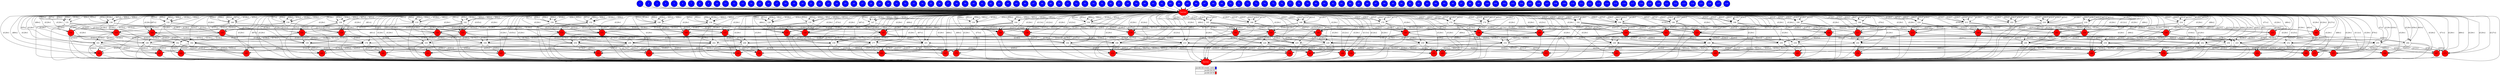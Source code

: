 digraph {
  rankdir=TB;
  labeljust="l";
  subgraph dependence_graph {
    ranksep=0.20;
    node[height=0.75];

1[shape=circle, style=filled fillcolor="#0000ff" fontcolor="#ffffff"];
2[shape=circle, style=filled fillcolor="#0000ff" fontcolor="#ffffff"];
3[shape=circle, style=filled fillcolor="#0000ff" fontcolor="#ffffff"];
4[shape=circle, style=filled fillcolor="#0000ff" fontcolor="#ffffff"];
5[shape=circle, style=filled fillcolor="#0000ff" fontcolor="#ffffff"];
6[shape=circle, style=filled fillcolor="#0000ff" fontcolor="#ffffff"];
7[shape=circle, style=filled fillcolor="#0000ff" fontcolor="#ffffff"];
8[shape=circle, style=filled fillcolor="#0000ff" fontcolor="#ffffff"];
9[shape=circle, style=filled fillcolor="#0000ff" fontcolor="#ffffff"];
10[shape=circle, style=filled fillcolor="#0000ff" fontcolor="#ffffff"];
11[shape=circle, style=filled fillcolor="#0000ff" fontcolor="#ffffff"];
12[shape=circle, style=filled fillcolor="#0000ff" fontcolor="#ffffff"];
13[shape=circle, style=filled fillcolor="#0000ff" fontcolor="#ffffff"];
14[shape=circle, style=filled fillcolor="#0000ff" fontcolor="#ffffff"];
15[shape=circle, style=filled fillcolor="#0000ff" fontcolor="#ffffff"];
16[shape=circle, style=filled fillcolor="#0000ff" fontcolor="#ffffff"];
17[shape=circle, style=filled fillcolor="#0000ff" fontcolor="#ffffff"];
18[shape=circle, style=filled fillcolor="#0000ff" fontcolor="#ffffff"];
19[shape=circle, style=filled fillcolor="#0000ff" fontcolor="#ffffff"];
20[shape=circle, style=filled fillcolor="#0000ff" fontcolor="#ffffff"];
21[shape=circle, style=filled fillcolor="#0000ff" fontcolor="#ffffff"];
22[shape=circle, style=filled fillcolor="#0000ff" fontcolor="#ffffff"];
23[shape=circle, style=filled fillcolor="#0000ff" fontcolor="#ffffff"];
24[shape=circle, style=filled fillcolor="#0000ff" fontcolor="#ffffff"];
25[shape=circle, style=filled fillcolor="#0000ff" fontcolor="#ffffff"];
26[shape=circle, style=filled fillcolor="#0000ff" fontcolor="#ffffff"];
27[shape=circle, style=filled fillcolor="#0000ff" fontcolor="#ffffff"];
28[shape=circle, style=filled fillcolor="#0000ff" fontcolor="#ffffff"];
29[shape=circle, style=filled fillcolor="#0000ff" fontcolor="#ffffff"];
30[shape=circle, style=filled fillcolor="#0000ff" fontcolor="#ffffff"];
31[shape=circle, style=filled fillcolor="#0000ff" fontcolor="#ffffff"];
32[shape=circle, style=filled fillcolor="#0000ff" fontcolor="#ffffff"];
33[shape=circle, style=filled fillcolor="#0000ff" fontcolor="#ffffff"];
34[shape=circle, style=filled fillcolor="#0000ff" fontcolor="#ffffff"];
35[shape=circle, style=filled fillcolor="#0000ff" fontcolor="#ffffff"];
36[shape=circle, style=filled fillcolor="#0000ff" fontcolor="#ffffff"];
37[shape=circle, style=filled fillcolor="#0000ff" fontcolor="#ffffff"];
38[shape=circle, style=filled fillcolor="#0000ff" fontcolor="#ffffff"];
39[shape=circle, style=filled fillcolor="#0000ff" fontcolor="#ffffff"];
40[shape=circle, style=filled fillcolor="#0000ff" fontcolor="#ffffff"];
41[shape=circle, style=filled fillcolor="#0000ff" fontcolor="#ffffff"];
42[shape=circle, style=filled fillcolor="#0000ff" fontcolor="#ffffff"];
43[shape=circle, style=filled fillcolor="#0000ff" fontcolor="#ffffff"];
44[shape=circle, style=filled fillcolor="#0000ff" fontcolor="#ffffff"];
45[shape=circle, style=filled fillcolor="#0000ff" fontcolor="#ffffff"];
46[shape=circle, style=filled fillcolor="#0000ff" fontcolor="#ffffff"];
47[shape=circle, style=filled fillcolor="#0000ff" fontcolor="#ffffff"];
48[shape=circle, style=filled fillcolor="#0000ff" fontcolor="#ffffff"];
49[shape=circle, style=filled fillcolor="#0000ff" fontcolor="#ffffff"];
50[shape=circle, style=filled fillcolor="#0000ff" fontcolor="#ffffff"];
51[shape=circle, style=filled fillcolor="#0000ff" fontcolor="#ffffff"];
52[shape=circle, style=filled fillcolor="#0000ff" fontcolor="#ffffff"];
53[shape=circle, style=filled fillcolor="#0000ff" fontcolor="#ffffff"];
54[shape=circle, style=filled fillcolor="#0000ff" fontcolor="#ffffff"];
55[shape=circle, style=filled fillcolor="#0000ff" fontcolor="#ffffff"];
56[shape=circle, style=filled fillcolor="#0000ff" fontcolor="#ffffff"];
57[shape=circle, style=filled fillcolor="#0000ff" fontcolor="#ffffff"];
58[shape=circle, style=filled fillcolor="#0000ff" fontcolor="#ffffff"];
59[shape=circle, style=filled fillcolor="#0000ff" fontcolor="#ffffff"];
60[shape=circle, style=filled fillcolor="#0000ff" fontcolor="#ffffff"];
61[shape=circle, style=filled fillcolor="#0000ff" fontcolor="#ffffff"];
62[shape=circle, style=filled fillcolor="#0000ff" fontcolor="#ffffff"];
63[shape=circle, style=filled fillcolor="#0000ff" fontcolor="#ffffff"];
64[shape=circle, style=filled fillcolor="#0000ff" fontcolor="#ffffff"];
65[shape=circle, style=filled fillcolor="#0000ff" fontcolor="#ffffff"];
66[shape=circle, style=filled fillcolor="#0000ff" fontcolor="#ffffff"];
67[shape=circle, style=filled fillcolor="#0000ff" fontcolor="#ffffff"];
68[shape=circle, style=filled fillcolor="#0000ff" fontcolor="#ffffff"];
69[shape=circle, style=filled fillcolor="#0000ff" fontcolor="#ffffff"];
70[shape=circle, style=filled fillcolor="#0000ff" fontcolor="#ffffff"];
71[shape=circle, style=filled fillcolor="#0000ff" fontcolor="#ffffff"];
72[shape=circle, style=filled fillcolor="#0000ff" fontcolor="#ffffff"];
73[shape=circle, style=filled fillcolor="#0000ff" fontcolor="#ffffff"];
74[shape=circle, style=filled fillcolor="#0000ff" fontcolor="#ffffff"];
75[shape=circle, style=filled fillcolor="#0000ff" fontcolor="#ffffff"];
76[shape=circle, style=filled fillcolor="#0000ff" fontcolor="#ffffff"];
77[shape=circle, style=filled fillcolor="#0000ff" fontcolor="#ffffff"];
78[shape=circle, style=filled fillcolor="#0000ff" fontcolor="#ffffff"];
79[shape=circle, style=filled fillcolor="#0000ff" fontcolor="#ffffff"];
80[shape=circle, style=filled fillcolor="#0000ff" fontcolor="#ffffff"];
81[shape=circle, style=filled fillcolor="#0000ff" fontcolor="#ffffff"];
82[shape=circle, style=filled fillcolor="#0000ff" fontcolor="#ffffff"];
83[shape=circle, style=filled fillcolor="#0000ff" fontcolor="#ffffff"];
84[shape=circle, style=filled fillcolor="#0000ff" fontcolor="#ffffff"];
85[shape=circle, style=filled fillcolor="#0000ff" fontcolor="#ffffff"];
86[shape=circle, style=filled fillcolor="#0000ff" fontcolor="#ffffff"];
87[shape=circle, style=filled fillcolor="#0000ff" fontcolor="#ffffff"];
88[shape=circle, style=filled fillcolor="#0000ff" fontcolor="#ffffff"];
89[shape=circle, style=filled fillcolor="#0000ff" fontcolor="#ffffff"];
90[shape=circle, style=filled fillcolor="#0000ff" fontcolor="#ffffff"];
91[shape=circle, style=filled fillcolor="#0000ff" fontcolor="#ffffff"];
92[shape=circle, style=filled fillcolor="#0000ff" fontcolor="#ffffff"];
93[shape=circle, style=filled fillcolor="#0000ff" fontcolor="#ffffff"];
94[shape=circle, style=filled fillcolor="#0000ff" fontcolor="#ffffff"];
95[shape=circle, style=filled fillcolor="#0000ff" fontcolor="#ffffff"];
96[shape=circle, style=filled fillcolor="#0000ff" fontcolor="#ffffff"];
97[shape=circle, style=filled fillcolor="#0000ff" fontcolor="#ffffff"];
98[shape=circle, style=filled fillcolor="#0000ff" fontcolor="#ffffff"];
99[shape=circle, style=filled fillcolor="#0000ff" fontcolor="#ffffff"];
100[shape=circle, style=filled fillcolor="#0000ff" fontcolor="#ffffff"];
101[shape=circle, style=filled fillcolor="#0000ff" fontcolor="#ffffff"];
102[shape=circle, style=filled fillcolor="#0000ff" fontcolor="#ffffff"];
103[shape=circle, style=filled fillcolor="#0000ff" fontcolor="#ffffff"];
104[shape=circle, style=filled fillcolor="#0000ff" fontcolor="#ffffff"];
105[shape=circle, style=filled fillcolor="#0000ff" fontcolor="#ffffff"];
106[shape=circle, style=filled fillcolor="#0000ff" fontcolor="#ffffff"];
107[shape=circle, style=filled fillcolor="#0000ff" fontcolor="#ffffff"];
108[shape=circle, style=filled fillcolor="#0000ff" fontcolor="#ffffff"];
109[shape=circle, style=filled fillcolor="#0000ff" fontcolor="#ffffff"];
110[shape=circle, style=filled fillcolor="#0000ff" fontcolor="#ffffff"];
111[shape=circle, style=filled fillcolor="#0000ff" fontcolor="#ffffff"];
112[shape=circle, style=filled fillcolor="#0000ff" fontcolor="#ffffff"];
113[shape=circle, style=filled fillcolor="#0000ff" fontcolor="#ffffff"];
114[shape=circle, style=filled fillcolor="#0000ff" fontcolor="#ffffff"];
115[shape=circle, style=filled fillcolor="#0000ff" fontcolor="#ffffff"];
116[shape=circle, style=filled fillcolor="#0000ff" fontcolor="#ffffff"];
117[shape=circle, style=filled fillcolor="#0000ff" fontcolor="#ffffff"];
118[shape=circle, style=filled fillcolor="#0000ff" fontcolor="#ffffff"];
119[shape=circle, style=filled fillcolor="#0000ff" fontcolor="#ffffff"];
120[shape=circle, style=filled fillcolor="#0000ff" fontcolor="#ffffff"];
121[shape=circle, style=filled fillcolor="#0000ff" fontcolor="#ffffff"];
122[shape=circle, style=filled fillcolor="#0000ff" fontcolor="#ffffff"];
123[shape=circle, style=filled fillcolor="#0000ff" fontcolor="#ffffff"];
124[shape=circle, style=filled fillcolor="#0000ff" fontcolor="#ffffff"];
125[shape=circle, style=filled fillcolor="#0000ff" fontcolor="#ffffff"];
126[shape=circle, style=filled fillcolor="#0000ff" fontcolor="#ffffff"];
127[shape=circle, style=filled fillcolor="#0000ff" fontcolor="#ffffff"];
128[shape=circle, style=filled fillcolor="#0000ff" fontcolor="#ffffff"];
Synchro1[label="barrier", shape=octagon, style=filled fillcolor="#ff0000" fontcolor="#FFFFFF"];
49 -> Synchro1;
107 -> Synchro1;
127 -> Synchro1;
103 -> Synchro1;
95 -> Synchro1;
7 -> Synchro1;
75 -> Synchro1;
15 -> Synchro1;
62 -> Synchro1;
80 -> Synchro1;
114 -> Synchro1;
69 -> Synchro1;
97 -> Synchro1;
116 -> Synchro1;
84 -> Synchro1;
126 -> Synchro1;
24 -> Synchro1;
85 -> Synchro1;
50 -> Synchro1;
3 -> Synchro1;
46 -> Synchro1;
111 -> Synchro1;
73 -> Synchro1;
36 -> Synchro1;
64 -> Synchro1;
105 -> Synchro1;
72 -> Synchro1;
18 -> Synchro1;
52 -> Synchro1;
82 -> Synchro1;
19 -> Synchro1;
33 -> Synchro1;
108 -> Synchro1;
68 -> Synchro1;
91 -> Synchro1;
60 -> Synchro1;
79 -> Synchro1;
43 -> Synchro1;
100 -> Synchro1;
16 -> Synchro1;
113 -> Synchro1;
59 -> Synchro1;
45 -> Synchro1;
56 -> Synchro1;
26 -> Synchro1;
31 -> Synchro1;
87 -> Synchro1;
88 -> Synchro1;
122 -> Synchro1;
70 -> Synchro1;
8 -> Synchro1;
4 -> Synchro1;
112 -> Synchro1;
119 -> Synchro1;
10 -> Synchro1;
93 -> Synchro1;
48 -> Synchro1;
71 -> Synchro1;
37 -> Synchro1;
30 -> Synchro1;
40 -> Synchro1;
12 -> Synchro1;
109 -> Synchro1;
115 -> Synchro1;
106 -> Synchro1;
20 -> Synchro1;
42 -> Synchro1;
63 -> Synchro1;
102 -> Synchro1;
53 -> Synchro1;
118 -> Synchro1;
38 -> Synchro1;
6 -> Synchro1;
124 -> Synchro1;
128 -> Synchro1;
101 -> Synchro1;
2 -> Synchro1;
57 -> Synchro1;
96 -> Synchro1;
11 -> Synchro1;
25 -> Synchro1;
81 -> Synchro1;
74 -> Synchro1;
78 -> Synchro1;
51 -> Synchro1;
89 -> Synchro1;
65 -> Synchro1;
32 -> Synchro1;
58 -> Synchro1;
104 -> Synchro1;
17 -> Synchro1;
123 -> Synchro1;
55 -> Synchro1;
94 -> Synchro1;
86 -> Synchro1;
77 -> Synchro1;
1 -> Synchro1;
23 -> Synchro1;
110 -> Synchro1;
21 -> Synchro1;
121 -> Synchro1;
41 -> Synchro1;
90 -> Synchro1;
83 -> Synchro1;
66 -> Synchro1;
99 -> Synchro1;
61 -> Synchro1;
34 -> Synchro1;
47 -> Synchro1;
13 -> Synchro1;
14 -> Synchro1;
92 -> Synchro1;
67 -> Synchro1;
35 -> Synchro1;
22 -> Synchro1;
28 -> Synchro1;
54 -> Synchro1;
76 -> Synchro1;
39 -> Synchro1;
27 -> Synchro1;
125 -> Synchro1;
117 -> Synchro1;
44 -> Synchro1;
29 -> Synchro1;
120 -> Synchro1;
98 -> Synchro1;
9 -> Synchro1;
5 -> Synchro1;
129[shape=circle, style=filled fillcolor="#ffffff" fontcolor="#000000"];
Synchro1 -> 129[ label="d129v1" ];
Synchro1 -> 129[ label="d10v2" ];
Synchro1 -> 129[ label="d9v2" ];
Synchro1 -> 129[ label="d11v2" ];
Synchro1 -> 129[ label="d18v2" ];
Synchro1 -> 129[ label="d2v2" ];
130[shape=circle, style=filled fillcolor="#ffffff" fontcolor="#000000"];
Synchro1 -> 130[ label="d129v1" ];
Synchro1 -> 130[ label="d18v2" ];
Synchro1 -> 130[ label="d17v2" ];
Synchro1 -> 130[ label="d19v2" ];
Synchro1 -> 130[ label="d26v2" ];
Synchro1 -> 130[ label="d10v2" ];
131[shape=circle, style=filled fillcolor="#ffffff" fontcolor="#000000"];
Synchro1 -> 131[ label="d129v1" ];
Synchro1 -> 131[ label="d26v2" ];
Synchro1 -> 131[ label="d25v2" ];
Synchro1 -> 131[ label="d27v2" ];
Synchro1 -> 131[ label="d34v2" ];
Synchro1 -> 131[ label="d18v2" ];
132[shape=circle, style=filled fillcolor="#ffffff" fontcolor="#000000"];
Synchro1 -> 132[ label="d129v1" ];
Synchro1 -> 132[ label="d34v2" ];
Synchro1 -> 132[ label="d33v2" ];
Synchro1 -> 132[ label="d35v2" ];
Synchro1 -> 132[ label="d42v2" ];
Synchro1 -> 132[ label="d26v2" ];
133[shape=circle, style=filled fillcolor="#ffffff" fontcolor="#000000"];
Synchro1 -> 133[ label="d129v1" ];
Synchro1 -> 133[ label="d42v2" ];
Synchro1 -> 133[ label="d41v2" ];
Synchro1 -> 133[ label="d43v2" ];
Synchro1 -> 133[ label="d50v2" ];
Synchro1 -> 133[ label="d34v2" ];
134[shape=circle, style=filled fillcolor="#ffffff" fontcolor="#000000"];
Synchro1 -> 134[ label="d129v1" ];
Synchro1 -> 134[ label="d50v2" ];
Synchro1 -> 134[ label="d49v2" ];
Synchro1 -> 134[ label="d51v2" ];
Synchro1 -> 134[ label="d58v2" ];
Synchro1 -> 134[ label="d42v2" ];
135[shape=circle, style=filled fillcolor="#ffffff" fontcolor="#000000"];
Synchro1 -> 135[ label="d129v1" ];
Synchro1 -> 135[ label="d11v2" ];
Synchro1 -> 135[ label="d10v2" ];
Synchro1 -> 135[ label="d12v2" ];
Synchro1 -> 135[ label="d19v2" ];
Synchro1 -> 135[ label="d3v2" ];
136[shape=circle, style=filled fillcolor="#ffffff" fontcolor="#000000"];
Synchro1 -> 136[ label="d129v1" ];
Synchro1 -> 136[ label="d19v2" ];
Synchro1 -> 136[ label="d18v2" ];
Synchro1 -> 136[ label="d20v2" ];
Synchro1 -> 136[ label="d27v2" ];
Synchro1 -> 136[ label="d11v2" ];
137[shape=circle, style=filled fillcolor="#ff0000" fontcolor="#000000"];
Synchro1 -> 137[ label="d129v1" ];
129 -> 137[ label="d130v2" ];
Synchro1 -> 137[ label="d73v2" ];
135 -> 137[ label="d136v2" ];
130 -> 137[ label="d131v2" ];
Synchro1 -> 137[ label="d66v2" ];
138[shape=circle, style=filled fillcolor="#ffffff" fontcolor="#000000"];
Synchro1 -> 138[ label="d129v1" ];
Synchro1 -> 138[ label="d27v2" ];
Synchro1 -> 138[ label="d26v2" ];
Synchro1 -> 138[ label="d28v2" ];
Synchro1 -> 138[ label="d35v2" ];
Synchro1 -> 138[ label="d19v2" ];
139[shape=circle, style=filled fillcolor="#ff0000" fontcolor="#000000"];
Synchro1 -> 139[ label="d129v1" ];
130 -> 139[ label="d131v2" ];
Synchro1 -> 139[ label="d81v2" ];
136 -> 139[ label="d137v2" ];
131 -> 139[ label="d132v2" ];
129 -> 139[ label="d130v2" ];
140[shape=circle, style=filled fillcolor="#ffffff" fontcolor="#000000"];
Synchro1 -> 140[ label="d129v1" ];
Synchro1 -> 140[ label="d35v2" ];
Synchro1 -> 140[ label="d34v2" ];
Synchro1 -> 140[ label="d36v2" ];
Synchro1 -> 140[ label="d43v2" ];
Synchro1 -> 140[ label="d27v2" ];
141[shape=circle, style=filled fillcolor="#ff0000" fontcolor="#000000"];
Synchro1 -> 141[ label="d129v1" ];
131 -> 141[ label="d132v2" ];
Synchro1 -> 141[ label="d89v2" ];
138 -> 141[ label="d139v2" ];
132 -> 141[ label="d133v2" ];
130 -> 141[ label="d131v2" ];
142[shape=circle, style=filled fillcolor="#ffffff" fontcolor="#000000"];
Synchro1 -> 142[ label="d129v1" ];
Synchro1 -> 142[ label="d43v2" ];
Synchro1 -> 142[ label="d42v2" ];
Synchro1 -> 142[ label="d44v2" ];
Synchro1 -> 142[ label="d51v2" ];
Synchro1 -> 142[ label="d35v2" ];
143[shape=circle, style=filled fillcolor="#ff0000" fontcolor="#000000"];
Synchro1 -> 143[ label="d129v1" ];
132 -> 143[ label="d133v2" ];
Synchro1 -> 143[ label="d97v2" ];
140 -> 143[ label="d141v2" ];
133 -> 143[ label="d134v2" ];
131 -> 143[ label="d132v2" ];
144[shape=circle, style=filled fillcolor="#ffffff" fontcolor="#000000"];
Synchro1 -> 144[ label="d129v1" ];
Synchro1 -> 144[ label="d51v2" ];
Synchro1 -> 144[ label="d50v2" ];
Synchro1 -> 144[ label="d52v2" ];
Synchro1 -> 144[ label="d59v2" ];
Synchro1 -> 144[ label="d43v2" ];
145[shape=circle, style=filled fillcolor="#ff0000" fontcolor="#000000"];
Synchro1 -> 145[ label="d129v1" ];
133 -> 145[ label="d134v2" ];
Synchro1 -> 145[ label="d105v2" ];
142 -> 145[ label="d143v2" ];
134 -> 145[ label="d135v2" ];
132 -> 145[ label="d133v2" ];
146[shape=circle, style=filled fillcolor="#ff0000" fontcolor="#000000"];
Synchro1 -> 146[ label="d129v1" ];
134 -> 146[ label="d135v2" ];
Synchro1 -> 146[ label="d113v2" ];
144 -> 146[ label="d145v2" ];
Synchro1 -> 146[ label="d122v2" ];
133 -> 146[ label="d134v2" ];
147[shape=circle, style=filled fillcolor="#ffffff" fontcolor="#000000"];
Synchro1 -> 147[ label="d129v1" ];
Synchro1 -> 147[ label="d12v2" ];
Synchro1 -> 147[ label="d11v2" ];
Synchro1 -> 147[ label="d13v2" ];
Synchro1 -> 147[ label="d20v2" ];
Synchro1 -> 147[ label="d4v2" ];
148[shape=circle, style=filled fillcolor="#ffffff" fontcolor="#000000"];
Synchro1 -> 148[ label="d129v1" ];
Synchro1 -> 148[ label="d20v2" ];
Synchro1 -> 148[ label="d19v2" ];
Synchro1 -> 148[ label="d21v2" ];
Synchro1 -> 148[ label="d28v2" ];
Synchro1 -> 148[ label="d12v2" ];
149[shape=circle, style=filled fillcolor="#ff0000" fontcolor="#000000"];
Synchro1 -> 149[ label="d129v1" ];
135 -> 149[ label="d136v2" ];
129 -> 149[ label="d130v2" ];
147 -> 149[ label="d148v2" ];
136 -> 149[ label="d137v2" ];
Synchro1 -> 149[ label="d67v2" ];
150[shape=circle, style=filled fillcolor="#ffffff" fontcolor="#000000"];
Synchro1 -> 150[ label="d129v1" ];
Synchro1 -> 150[ label="d28v2" ];
Synchro1 -> 150[ label="d27v2" ];
Synchro1 -> 150[ label="d29v2" ];
Synchro1 -> 150[ label="d36v2" ];
Synchro1 -> 150[ label="d20v2" ];
151[shape=circle, style=filled fillcolor="#ff0000" fontcolor="#000000"];
Synchro1 -> 151[ label="d129v1" ];
136 -> 151[ label="d137v2" ];
130 -> 151[ label="d131v2" ];
148 -> 151[ label="d149v2" ];
138 -> 151[ label="d139v2" ];
135 -> 151[ label="d136v2" ];
152[shape=circle, style=filled fillcolor="#ffffff" fontcolor="#000000"];
Synchro1 -> 152[ label="d129v1" ];
Synchro1 -> 152[ label="d36v2" ];
Synchro1 -> 152[ label="d35v2" ];
Synchro1 -> 152[ label="d37v2" ];
Synchro1 -> 152[ label="d44v2" ];
Synchro1 -> 152[ label="d28v2" ];
153[shape=circle, style=filled fillcolor="#ff0000" fontcolor="#000000"];
Synchro1 -> 153[ label="d129v1" ];
138 -> 153[ label="d139v2" ];
131 -> 153[ label="d132v2" ];
150 -> 153[ label="d151v2" ];
140 -> 153[ label="d141v2" ];
136 -> 153[ label="d137v2" ];
154[shape=circle, style=filled fillcolor="#ffffff" fontcolor="#000000"];
Synchro1 -> 154[ label="d129v1" ];
Synchro1 -> 154[ label="d44v2" ];
Synchro1 -> 154[ label="d43v2" ];
Synchro1 -> 154[ label="d45v2" ];
Synchro1 -> 154[ label="d52v2" ];
Synchro1 -> 154[ label="d36v2" ];
155[shape=circle, style=filled fillcolor="#ff0000" fontcolor="#000000"];
Synchro1 -> 155[ label="d129v1" ];
140 -> 155[ label="d141v2" ];
132 -> 155[ label="d133v2" ];
152 -> 155[ label="d153v2" ];
142 -> 155[ label="d143v2" ];
138 -> 155[ label="d139v2" ];
156[shape=circle, style=filled fillcolor="#ffffff" fontcolor="#000000"];
Synchro1 -> 156[ label="d129v1" ];
Synchro1 -> 156[ label="d52v2" ];
Synchro1 -> 156[ label="d51v2" ];
Synchro1 -> 156[ label="d53v2" ];
Synchro1 -> 156[ label="d60v2" ];
Synchro1 -> 156[ label="d44v2" ];
157[shape=circle, style=filled fillcolor="#ff0000" fontcolor="#000000"];
Synchro1 -> 157[ label="d129v1" ];
142 -> 157[ label="d143v2" ];
133 -> 157[ label="d134v2" ];
154 -> 157[ label="d155v2" ];
144 -> 157[ label="d145v2" ];
140 -> 157[ label="d141v2" ];
158[shape=circle, style=filled fillcolor="#ff0000" fontcolor="#000000"];
Synchro1 -> 158[ label="d129v1" ];
144 -> 158[ label="d145v2" ];
134 -> 158[ label="d135v2" ];
156 -> 158[ label="d157v2" ];
Synchro1 -> 158[ label="d123v2" ];
142 -> 158[ label="d143v2" ];
159[shape=circle, style=filled fillcolor="#ffffff" fontcolor="#000000"];
Synchro1 -> 159[ label="d129v1" ];
137 -> 159[ label="d138v2" ];
Synchro1 -> 159[ label="d9v2" ];
149 -> 159[ label="d150v2" ];
139 -> 159[ label="d140v2" ];
Synchro1 -> 159[ label="d2v2" ];
160[shape=circle, style=filled fillcolor="#ffffff" fontcolor="#000000"];
Synchro1 -> 160[ label="d129v1" ];
139 -> 160[ label="d140v2" ];
Synchro1 -> 160[ label="d17v2" ];
151 -> 160[ label="d152v2" ];
141 -> 160[ label="d142v2" ];
137 -> 160[ label="d138v2" ];
161[shape=circle, style=filled fillcolor="#ffffff" fontcolor="#000000"];
Synchro1 -> 161[ label="d129v1" ];
141 -> 161[ label="d142v2" ];
Synchro1 -> 161[ label="d25v2" ];
153 -> 161[ label="d154v2" ];
143 -> 161[ label="d144v2" ];
139 -> 161[ label="d140v2" ];
162[shape=circle, style=filled fillcolor="#ffffff" fontcolor="#000000"];
Synchro1 -> 162[ label="d129v1" ];
143 -> 162[ label="d144v2" ];
Synchro1 -> 162[ label="d33v2" ];
155 -> 162[ label="d156v2" ];
145 -> 162[ label="d146v2" ];
141 -> 162[ label="d142v2" ];
163[shape=circle, style=filled fillcolor="#ffffff" fontcolor="#000000"];
Synchro1 -> 163[ label="d129v1" ];
145 -> 163[ label="d146v2" ];
Synchro1 -> 163[ label="d41v2" ];
157 -> 163[ label="d158v2" ];
146 -> 163[ label="d147v2" ];
143 -> 163[ label="d144v2" ];
164[shape=circle, style=filled fillcolor="#ffffff" fontcolor="#000000"];
Synchro1 -> 164[ label="d129v1" ];
146 -> 164[ label="d147v2" ];
Synchro1 -> 164[ label="d49v2" ];
158 -> 164[ label="d159v2" ];
Synchro1 -> 164[ label="d58v2" ];
145 -> 164[ label="d146v2" ];
165[shape=circle, style=filled fillcolor="#ffffff" fontcolor="#000000"];
Synchro1 -> 165[ label="d129v1" ];
Synchro1 -> 165[ label="d13v2" ];
Synchro1 -> 165[ label="d12v2" ];
Synchro1 -> 165[ label="d14v2" ];
Synchro1 -> 165[ label="d21v2" ];
Synchro1 -> 165[ label="d5v2" ];
166[shape=circle, style=filled fillcolor="#ffffff" fontcolor="#000000"];
Synchro1 -> 166[ label="d129v1" ];
Synchro1 -> 166[ label="d21v2" ];
Synchro1 -> 166[ label="d20v2" ];
Synchro1 -> 166[ label="d22v2" ];
Synchro1 -> 166[ label="d29v2" ];
Synchro1 -> 166[ label="d13v2" ];
167[shape=circle, style=filled fillcolor="#ff0000" fontcolor="#000000"];
Synchro1 -> 167[ label="d129v1" ];
147 -> 167[ label="d148v2" ];
135 -> 167[ label="d136v2" ];
165 -> 167[ label="d166v2" ];
148 -> 167[ label="d149v2" ];
Synchro1 -> 167[ label="d68v2" ];
168[shape=circle, style=filled fillcolor="#ffffff" fontcolor="#000000"];
Synchro1 -> 168[ label="d129v1" ];
Synchro1 -> 168[ label="d29v2" ];
Synchro1 -> 168[ label="d28v2" ];
Synchro1 -> 168[ label="d30v2" ];
Synchro1 -> 168[ label="d37v2" ];
Synchro1 -> 168[ label="d21v2" ];
169[shape=circle, style=filled fillcolor="#ff0000" fontcolor="#000000"];
Synchro1 -> 169[ label="d129v1" ];
148 -> 169[ label="d149v2" ];
136 -> 169[ label="d137v2" ];
166 -> 169[ label="d167v2" ];
150 -> 169[ label="d151v2" ];
147 -> 169[ label="d148v2" ];
170[shape=circle, style=filled fillcolor="#ffffff" fontcolor="#000000"];
Synchro1 -> 170[ label="d129v1" ];
Synchro1 -> 170[ label="d37v2" ];
Synchro1 -> 170[ label="d36v2" ];
Synchro1 -> 170[ label="d38v2" ];
Synchro1 -> 170[ label="d45v2" ];
Synchro1 -> 170[ label="d29v2" ];
171[shape=circle, style=filled fillcolor="#ff0000" fontcolor="#000000"];
Synchro1 -> 171[ label="d129v1" ];
150 -> 171[ label="d151v2" ];
138 -> 171[ label="d139v2" ];
168 -> 171[ label="d169v2" ];
152 -> 171[ label="d153v2" ];
148 -> 171[ label="d149v2" ];
172[shape=circle, style=filled fillcolor="#ffffff" fontcolor="#000000"];
Synchro1 -> 172[ label="d129v1" ];
Synchro1 -> 172[ label="d45v2" ];
Synchro1 -> 172[ label="d44v2" ];
Synchro1 -> 172[ label="d46v2" ];
Synchro1 -> 172[ label="d53v2" ];
Synchro1 -> 172[ label="d37v2" ];
173[shape=circle, style=filled fillcolor="#ff0000" fontcolor="#000000"];
Synchro1 -> 173[ label="d129v1" ];
152 -> 173[ label="d153v2" ];
140 -> 173[ label="d141v2" ];
170 -> 173[ label="d171v2" ];
154 -> 173[ label="d155v2" ];
150 -> 173[ label="d151v2" ];
174[shape=circle, style=filled fillcolor="#ffffff" fontcolor="#000000"];
Synchro1 -> 174[ label="d129v1" ];
Synchro1 -> 174[ label="d53v2" ];
Synchro1 -> 174[ label="d52v2" ];
Synchro1 -> 174[ label="d54v2" ];
Synchro1 -> 174[ label="d61v2" ];
Synchro1 -> 174[ label="d45v2" ];
175[shape=circle, style=filled fillcolor="#ff0000" fontcolor="#000000"];
Synchro1 -> 175[ label="d129v1" ];
154 -> 175[ label="d155v2" ];
142 -> 175[ label="d143v2" ];
172 -> 175[ label="d173v2" ];
156 -> 175[ label="d157v2" ];
152 -> 175[ label="d153v2" ];
176[shape=circle, style=filled fillcolor="#ff0000" fontcolor="#000000"];
Synchro1 -> 176[ label="d129v1" ];
156 -> 176[ label="d157v2" ];
144 -> 176[ label="d145v2" ];
174 -> 176[ label="d175v2" ];
Synchro1 -> 176[ label="d124v2" ];
154 -> 176[ label="d155v2" ];
177[shape=circle, style=filled fillcolor="#ffffff" fontcolor="#000000"];
Synchro1 -> 177[ label="d129v1" ];
149 -> 177[ label="d150v2" ];
137 -> 177[ label="d138v2" ];
167 -> 177[ label="d168v2" ];
151 -> 177[ label="d152v2" ];
Synchro1 -> 177[ label="d3v2" ];
178[shape=circle, style=filled fillcolor="#ffffff" fontcolor="#000000"];
Synchro1 -> 178[ label="d129v1" ];
151 -> 178[ label="d152v2" ];
139 -> 178[ label="d140v2" ];
169 -> 178[ label="d170v2" ];
153 -> 178[ label="d154v2" ];
149 -> 178[ label="d150v2" ];
179[shape=circle, style=filled fillcolor="#ff0000" fontcolor="#000000"];
Synchro1 -> 179[ label="d129v1" ];
159 -> 179[ label="d160v2" ];
Synchro1 -> 179[ label="d73v2" ];
177 -> 179[ label="d178v2" ];
160 -> 179[ label="d161v2" ];
Synchro1 -> 179[ label="d66v2" ];
180[shape=circle, style=filled fillcolor="#ffffff" fontcolor="#000000"];
Synchro1 -> 180[ label="d129v1" ];
153 -> 180[ label="d154v2" ];
141 -> 180[ label="d142v2" ];
171 -> 180[ label="d172v2" ];
155 -> 180[ label="d156v2" ];
151 -> 180[ label="d152v2" ];
181[shape=circle, style=filled fillcolor="#ff0000" fontcolor="#000000"];
Synchro1 -> 181[ label="d129v1" ];
160 -> 181[ label="d161v2" ];
Synchro1 -> 181[ label="d81v2" ];
178 -> 181[ label="d179v2" ];
161 -> 181[ label="d162v2" ];
159 -> 181[ label="d160v2" ];
182[shape=circle, style=filled fillcolor="#ffffff" fontcolor="#000000"];
Synchro1 -> 182[ label="d129v1" ];
155 -> 182[ label="d156v2" ];
143 -> 182[ label="d144v2" ];
173 -> 182[ label="d174v2" ];
157 -> 182[ label="d158v2" ];
153 -> 182[ label="d154v2" ];
183[shape=circle, style=filled fillcolor="#ff0000" fontcolor="#000000"];
Synchro1 -> 183[ label="d129v1" ];
161 -> 183[ label="d162v2" ];
Synchro1 -> 183[ label="d89v2" ];
180 -> 183[ label="d181v2" ];
162 -> 183[ label="d163v2" ];
160 -> 183[ label="d161v2" ];
184[shape=circle, style=filled fillcolor="#ffffff" fontcolor="#000000"];
Synchro1 -> 184[ label="d129v1" ];
157 -> 184[ label="d158v2" ];
145 -> 184[ label="d146v2" ];
175 -> 184[ label="d176v2" ];
158 -> 184[ label="d159v2" ];
155 -> 184[ label="d156v2" ];
185[shape=circle, style=filled fillcolor="#ff0000" fontcolor="#000000"];
Synchro1 -> 185[ label="d129v1" ];
162 -> 185[ label="d163v2" ];
Synchro1 -> 185[ label="d97v2" ];
182 -> 185[ label="d183v2" ];
163 -> 185[ label="d164v2" ];
161 -> 185[ label="d162v2" ];
186[shape=circle, style=filled fillcolor="#ffffff" fontcolor="#000000"];
Synchro1 -> 186[ label="d129v1" ];
158 -> 186[ label="d159v2" ];
146 -> 186[ label="d147v2" ];
176 -> 186[ label="d177v2" ];
Synchro1 -> 186[ label="d59v2" ];
157 -> 186[ label="d158v2" ];
187[shape=circle, style=filled fillcolor="#ff0000" fontcolor="#000000"];
Synchro1 -> 187[ label="d129v1" ];
163 -> 187[ label="d164v2" ];
Synchro1 -> 187[ label="d105v2" ];
184 -> 187[ label="d185v2" ];
164 -> 187[ label="d165v2" ];
162 -> 187[ label="d163v2" ];
188[shape=circle, style=filled fillcolor="#ff0000" fontcolor="#000000"];
Synchro1 -> 188[ label="d129v1" ];
164 -> 188[ label="d165v2" ];
Synchro1 -> 188[ label="d113v2" ];
186 -> 188[ label="d187v2" ];
Synchro1 -> 188[ label="d122v2" ];
163 -> 188[ label="d164v2" ];
189[shape=circle, style=filled fillcolor="#ffffff" fontcolor="#000000"];
Synchro1 -> 189[ label="d129v1" ];
Synchro1 -> 189[ label="d14v2" ];
Synchro1 -> 189[ label="d13v2" ];
Synchro1 -> 189[ label="d15v2" ];
Synchro1 -> 189[ label="d22v2" ];
Synchro1 -> 189[ label="d6v2" ];
190[shape=circle, style=filled fillcolor="#ffffff" fontcolor="#000000"];
Synchro1 -> 190[ label="d129v1" ];
Synchro1 -> 190[ label="d22v2" ];
Synchro1 -> 190[ label="d21v2" ];
Synchro1 -> 190[ label="d23v2" ];
Synchro1 -> 190[ label="d30v2" ];
Synchro1 -> 190[ label="d14v2" ];
191[shape=circle, style=filled fillcolor="#ff0000" fontcolor="#000000"];
Synchro1 -> 191[ label="d129v1" ];
165 -> 191[ label="d166v2" ];
147 -> 191[ label="d148v2" ];
189 -> 191[ label="d190v2" ];
166 -> 191[ label="d167v2" ];
Synchro1 -> 191[ label="d69v2" ];
192[shape=circle, style=filled fillcolor="#ffffff" fontcolor="#000000"];
Synchro1 -> 192[ label="d129v1" ];
Synchro1 -> 192[ label="d30v2" ];
Synchro1 -> 192[ label="d29v2" ];
Synchro1 -> 192[ label="d31v2" ];
Synchro1 -> 192[ label="d38v2" ];
Synchro1 -> 192[ label="d22v2" ];
193[shape=circle, style=filled fillcolor="#ff0000" fontcolor="#000000"];
Synchro1 -> 193[ label="d129v1" ];
166 -> 193[ label="d167v2" ];
148 -> 193[ label="d149v2" ];
190 -> 193[ label="d191v2" ];
168 -> 193[ label="d169v2" ];
165 -> 193[ label="d166v2" ];
194[shape=circle, style=filled fillcolor="#ffffff" fontcolor="#000000"];
Synchro1 -> 194[ label="d129v1" ];
Synchro1 -> 194[ label="d38v2" ];
Synchro1 -> 194[ label="d37v2" ];
Synchro1 -> 194[ label="d39v2" ];
Synchro1 -> 194[ label="d46v2" ];
Synchro1 -> 194[ label="d30v2" ];
195[shape=circle, style=filled fillcolor="#ff0000" fontcolor="#000000"];
Synchro1 -> 195[ label="d129v1" ];
168 -> 195[ label="d169v2" ];
150 -> 195[ label="d151v2" ];
192 -> 195[ label="d193v2" ];
170 -> 195[ label="d171v2" ];
166 -> 195[ label="d167v2" ];
196[shape=circle, style=filled fillcolor="#ffffff" fontcolor="#000000"];
Synchro1 -> 196[ label="d129v1" ];
Synchro1 -> 196[ label="d46v2" ];
Synchro1 -> 196[ label="d45v2" ];
Synchro1 -> 196[ label="d47v2" ];
Synchro1 -> 196[ label="d54v2" ];
Synchro1 -> 196[ label="d38v2" ];
197[shape=circle, style=filled fillcolor="#ff0000" fontcolor="#000000"];
Synchro1 -> 197[ label="d129v1" ];
170 -> 197[ label="d171v2" ];
152 -> 197[ label="d153v2" ];
194 -> 197[ label="d195v2" ];
172 -> 197[ label="d173v2" ];
168 -> 197[ label="d169v2" ];
198[shape=circle, style=filled fillcolor="#ffffff" fontcolor="#000000"];
Synchro1 -> 198[ label="d129v1" ];
Synchro1 -> 198[ label="d54v2" ];
Synchro1 -> 198[ label="d53v2" ];
Synchro1 -> 198[ label="d55v2" ];
Synchro1 -> 198[ label="d62v2" ];
Synchro1 -> 198[ label="d46v2" ];
199[shape=circle, style=filled fillcolor="#ff0000" fontcolor="#000000"];
Synchro1 -> 199[ label="d129v1" ];
172 -> 199[ label="d173v2" ];
154 -> 199[ label="d155v2" ];
196 -> 199[ label="d197v2" ];
174 -> 199[ label="d175v2" ];
170 -> 199[ label="d171v2" ];
200[shape=circle, style=filled fillcolor="#ff0000" fontcolor="#000000"];
Synchro1 -> 200[ label="d129v1" ];
174 -> 200[ label="d175v2" ];
156 -> 200[ label="d157v2" ];
198 -> 200[ label="d199v2" ];
Synchro1 -> 200[ label="d125v2" ];
172 -> 200[ label="d173v2" ];
201[shape=circle, style=filled fillcolor="#ffffff" fontcolor="#000000"];
Synchro1 -> 201[ label="d129v1" ];
167 -> 201[ label="d168v2" ];
149 -> 201[ label="d150v2" ];
191 -> 201[ label="d192v2" ];
169 -> 201[ label="d170v2" ];
Synchro1 -> 201[ label="d4v2" ];
202[shape=circle, style=filled fillcolor="#ffffff" fontcolor="#000000"];
Synchro1 -> 202[ label="d129v1" ];
169 -> 202[ label="d170v2" ];
151 -> 202[ label="d152v2" ];
193 -> 202[ label="d194v2" ];
171 -> 202[ label="d172v2" ];
167 -> 202[ label="d168v2" ];
203[shape=circle, style=filled fillcolor="#ff0000" fontcolor="#000000"];
Synchro1 -> 203[ label="d129v1" ];
177 -> 203[ label="d178v2" ];
159 -> 203[ label="d160v2" ];
201 -> 203[ label="d202v2" ];
178 -> 203[ label="d179v2" ];
Synchro1 -> 203[ label="d67v2" ];
204[shape=circle, style=filled fillcolor="#ffffff" fontcolor="#000000"];
Synchro1 -> 204[ label="d129v1" ];
171 -> 204[ label="d172v2" ];
153 -> 204[ label="d154v2" ];
195 -> 204[ label="d196v2" ];
173 -> 204[ label="d174v2" ];
169 -> 204[ label="d170v2" ];
205[shape=circle, style=filled fillcolor="#ff0000" fontcolor="#000000"];
Synchro1 -> 205[ label="d129v1" ];
178 -> 205[ label="d179v2" ];
160 -> 205[ label="d161v2" ];
202 -> 205[ label="d203v2" ];
180 -> 205[ label="d181v2" ];
177 -> 205[ label="d178v2" ];
206[shape=circle, style=filled fillcolor="#ffffff" fontcolor="#000000"];
Synchro1 -> 206[ label="d129v1" ];
173 -> 206[ label="d174v2" ];
155 -> 206[ label="d156v2" ];
197 -> 206[ label="d198v2" ];
175 -> 206[ label="d176v2" ];
171 -> 206[ label="d172v2" ];
207[shape=circle, style=filled fillcolor="#ff0000" fontcolor="#000000"];
Synchro1 -> 207[ label="d129v1" ];
180 -> 207[ label="d181v2" ];
161 -> 207[ label="d162v2" ];
204 -> 207[ label="d205v2" ];
182 -> 207[ label="d183v2" ];
178 -> 207[ label="d179v2" ];
208[shape=circle, style=filled fillcolor="#ffffff" fontcolor="#000000"];
Synchro1 -> 208[ label="d129v1" ];
175 -> 208[ label="d176v2" ];
157 -> 208[ label="d158v2" ];
199 -> 208[ label="d200v2" ];
176 -> 208[ label="d177v2" ];
173 -> 208[ label="d174v2" ];
209[shape=circle, style=filled fillcolor="#ff0000" fontcolor="#000000"];
Synchro1 -> 209[ label="d129v1" ];
182 -> 209[ label="d183v2" ];
162 -> 209[ label="d163v2" ];
206 -> 209[ label="d207v2" ];
184 -> 209[ label="d185v2" ];
180 -> 209[ label="d181v2" ];
210[shape=circle, style=filled fillcolor="#ffffff" fontcolor="#000000"];
Synchro1 -> 210[ label="d129v1" ];
176 -> 210[ label="d177v2" ];
158 -> 210[ label="d159v2" ];
200 -> 210[ label="d201v2" ];
Synchro1 -> 210[ label="d60v2" ];
175 -> 210[ label="d176v2" ];
211[shape=circle, style=filled fillcolor="#ff0000" fontcolor="#000000"];
Synchro1 -> 211[ label="d129v1" ];
184 -> 211[ label="d185v2" ];
163 -> 211[ label="d164v2" ];
208 -> 211[ label="d209v2" ];
186 -> 211[ label="d187v2" ];
182 -> 211[ label="d183v2" ];
212[shape=circle, style=filled fillcolor="#ff0000" fontcolor="#000000"];
Synchro1 -> 212[ label="d129v1" ];
186 -> 212[ label="d187v2" ];
164 -> 212[ label="d165v2" ];
210 -> 212[ label="d211v2" ];
Synchro1 -> 212[ label="d123v2" ];
184 -> 212[ label="d185v2" ];
213[shape=circle, style=filled fillcolor="#ffffff" fontcolor="#000000"];
Synchro1 -> 213[ label="d129v1" ];
Synchro1 -> 213[ label="d15v2" ];
Synchro1 -> 213[ label="d14v2" ];
Synchro1 -> 213[ label="d16v2" ];
Synchro1 -> 213[ label="d23v2" ];
Synchro1 -> 213[ label="d7v2" ];
214[shape=circle, style=filled fillcolor="#ffffff" fontcolor="#000000"];
Synchro1 -> 214[ label="d129v1" ];
Synchro1 -> 214[ label="d23v2" ];
Synchro1 -> 214[ label="d22v2" ];
Synchro1 -> 214[ label="d24v2" ];
Synchro1 -> 214[ label="d31v2" ];
Synchro1 -> 214[ label="d15v2" ];
215[shape=circle, style=filled fillcolor="#ff0000" fontcolor="#000000"];
Synchro1 -> 215[ label="d129v1" ];
189 -> 215[ label="d190v2" ];
165 -> 215[ label="d166v2" ];
213 -> 215[ label="d214v2" ];
190 -> 215[ label="d191v2" ];
Synchro1 -> 215[ label="d70v2" ];
216[shape=circle, style=filled fillcolor="#ffffff" fontcolor="#000000"];
Synchro1 -> 216[ label="d129v1" ];
Synchro1 -> 216[ label="d31v2" ];
Synchro1 -> 216[ label="d30v2" ];
Synchro1 -> 216[ label="d32v2" ];
Synchro1 -> 216[ label="d39v2" ];
Synchro1 -> 216[ label="d23v2" ];
217[shape=circle, style=filled fillcolor="#ff0000" fontcolor="#000000"];
Synchro1 -> 217[ label="d129v1" ];
190 -> 217[ label="d191v2" ];
166 -> 217[ label="d167v2" ];
214 -> 217[ label="d215v2" ];
192 -> 217[ label="d193v2" ];
189 -> 217[ label="d190v2" ];
218[shape=circle, style=filled fillcolor="#ffffff" fontcolor="#000000"];
Synchro1 -> 218[ label="d129v1" ];
Synchro1 -> 218[ label="d39v2" ];
Synchro1 -> 218[ label="d38v2" ];
Synchro1 -> 218[ label="d40v2" ];
Synchro1 -> 218[ label="d47v2" ];
Synchro1 -> 218[ label="d31v2" ];
219[shape=circle, style=filled fillcolor="#ff0000" fontcolor="#000000"];
Synchro1 -> 219[ label="d129v1" ];
192 -> 219[ label="d193v2" ];
168 -> 219[ label="d169v2" ];
216 -> 219[ label="d217v2" ];
194 -> 219[ label="d195v2" ];
190 -> 219[ label="d191v2" ];
220[shape=circle, style=filled fillcolor="#ffffff" fontcolor="#000000"];
Synchro1 -> 220[ label="d129v1" ];
Synchro1 -> 220[ label="d47v2" ];
Synchro1 -> 220[ label="d46v2" ];
Synchro1 -> 220[ label="d48v2" ];
Synchro1 -> 220[ label="d55v2" ];
Synchro1 -> 220[ label="d39v2" ];
221[shape=circle, style=filled fillcolor="#ff0000" fontcolor="#000000"];
Synchro1 -> 221[ label="d129v1" ];
194 -> 221[ label="d195v2" ];
170 -> 221[ label="d171v2" ];
218 -> 221[ label="d219v2" ];
196 -> 221[ label="d197v2" ];
192 -> 221[ label="d193v2" ];
222[shape=circle, style=filled fillcolor="#ffffff" fontcolor="#000000"];
Synchro1 -> 222[ label="d129v1" ];
Synchro1 -> 222[ label="d55v2" ];
Synchro1 -> 222[ label="d54v2" ];
Synchro1 -> 222[ label="d56v2" ];
Synchro1 -> 222[ label="d63v2" ];
Synchro1 -> 222[ label="d47v2" ];
223[shape=circle, style=filled fillcolor="#ff0000" fontcolor="#000000"];
Synchro1 -> 223[ label="d129v1" ];
196 -> 223[ label="d197v2" ];
172 -> 223[ label="d173v2" ];
220 -> 223[ label="d221v2" ];
198 -> 223[ label="d199v2" ];
194 -> 223[ label="d195v2" ];
224[shape=circle, style=filled fillcolor="#ff0000" fontcolor="#000000"];
Synchro1 -> 224[ label="d129v1" ];
198 -> 224[ label="d199v2" ];
174 -> 224[ label="d175v2" ];
222 -> 224[ label="d223v2" ];
Synchro1 -> 224[ label="d126v2" ];
196 -> 224[ label="d197v2" ];
225[shape=circle, style=filled fillcolor="#ffffff" fontcolor="#000000"];
Synchro1 -> 225[ label="d129v1" ];
191 -> 225[ label="d192v2" ];
167 -> 225[ label="d168v2" ];
215 -> 225[ label="d216v2" ];
193 -> 225[ label="d194v2" ];
Synchro1 -> 225[ label="d5v2" ];
226[shape=circle, style=filled fillcolor="#ffffff" fontcolor="#000000"];
Synchro1 -> 226[ label="d129v1" ];
193 -> 226[ label="d194v2" ];
169 -> 226[ label="d170v2" ];
217 -> 226[ label="d218v2" ];
195 -> 226[ label="d196v2" ];
191 -> 226[ label="d192v2" ];
227[shape=circle, style=filled fillcolor="#ff0000" fontcolor="#000000"];
Synchro1 -> 227[ label="d129v1" ];
201 -> 227[ label="d202v2" ];
177 -> 227[ label="d178v2" ];
225 -> 227[ label="d226v2" ];
202 -> 227[ label="d203v2" ];
Synchro1 -> 227[ label="d68v2" ];
228[shape=circle, style=filled fillcolor="#ffffff" fontcolor="#000000"];
Synchro1 -> 228[ label="d129v1" ];
195 -> 228[ label="d196v2" ];
171 -> 228[ label="d172v2" ];
219 -> 228[ label="d220v2" ];
197 -> 228[ label="d198v2" ];
193 -> 228[ label="d194v2" ];
229[shape=circle, style=filled fillcolor="#ff0000" fontcolor="#000000"];
Synchro1 -> 229[ label="d129v1" ];
202 -> 229[ label="d203v2" ];
178 -> 229[ label="d179v2" ];
226 -> 229[ label="d227v2" ];
204 -> 229[ label="d205v2" ];
201 -> 229[ label="d202v2" ];
230[shape=circle, style=filled fillcolor="#ffffff" fontcolor="#000000"];
Synchro1 -> 230[ label="d129v1" ];
197 -> 230[ label="d198v2" ];
173 -> 230[ label="d174v2" ];
221 -> 230[ label="d222v2" ];
199 -> 230[ label="d200v2" ];
195 -> 230[ label="d196v2" ];
231[shape=circle, style=filled fillcolor="#ff0000" fontcolor="#000000"];
Synchro1 -> 231[ label="d129v1" ];
204 -> 231[ label="d205v2" ];
180 -> 231[ label="d181v2" ];
228 -> 231[ label="d229v2" ];
206 -> 231[ label="d207v2" ];
202 -> 231[ label="d203v2" ];
232[shape=circle, style=filled fillcolor="#ffffff" fontcolor="#000000"];
Synchro1 -> 232[ label="d129v1" ];
199 -> 232[ label="d200v2" ];
175 -> 232[ label="d176v2" ];
223 -> 232[ label="d224v2" ];
200 -> 232[ label="d201v2" ];
197 -> 232[ label="d198v2" ];
233[shape=circle, style=filled fillcolor="#ff0000" fontcolor="#000000"];
Synchro1 -> 233[ label="d129v1" ];
206 -> 233[ label="d207v2" ];
182 -> 233[ label="d183v2" ];
230 -> 233[ label="d231v2" ];
208 -> 233[ label="d209v2" ];
204 -> 233[ label="d205v2" ];
234[shape=circle, style=filled fillcolor="#ffffff" fontcolor="#000000"];
Synchro1 -> 234[ label="d129v1" ];
200 -> 234[ label="d201v2" ];
176 -> 234[ label="d177v2" ];
224 -> 234[ label="d225v2" ];
Synchro1 -> 234[ label="d61v2" ];
199 -> 234[ label="d200v2" ];
235[shape=circle, style=filled fillcolor="#ff0000" fontcolor="#000000"];
Synchro1 -> 235[ label="d129v1" ];
208 -> 235[ label="d209v2" ];
184 -> 235[ label="d185v2" ];
232 -> 235[ label="d233v2" ];
210 -> 235[ label="d211v2" ];
206 -> 235[ label="d207v2" ];
236[shape=circle, style=filled fillcolor="#ff0000" fontcolor="#000000"];
Synchro1 -> 236[ label="d129v1" ];
210 -> 236[ label="d211v2" ];
186 -> 236[ label="d187v2" ];
234 -> 236[ label="d235v2" ];
Synchro1 -> 236[ label="d124v2" ];
208 -> 236[ label="d209v2" ];
237[shape=circle, style=filled fillcolor="#ff0000" fontcolor="#000000"];
Synchro1 -> 237[ label="d129v1" ];
213 -> 237[ label="d214v2" ];
189 -> 237[ label="d190v2" ];
Synchro1 -> 237[ label="d80v2" ];
214 -> 237[ label="d215v2" ];
Synchro1 -> 237[ label="d71v2" ];
238[shape=circle, style=filled fillcolor="#ff0000" fontcolor="#000000"];
Synchro1 -> 238[ label="d129v1" ];
214 -> 238[ label="d215v2" ];
190 -> 238[ label="d191v2" ];
Synchro1 -> 238[ label="d88v2" ];
216 -> 238[ label="d217v2" ];
213 -> 238[ label="d214v2" ];
239[shape=circle, style=filled fillcolor="#ff0000" fontcolor="#000000"];
Synchro1 -> 239[ label="d129v1" ];
216 -> 239[ label="d217v2" ];
192 -> 239[ label="d193v2" ];
Synchro1 -> 239[ label="d96v2" ];
218 -> 239[ label="d219v2" ];
214 -> 239[ label="d215v2" ];
240[shape=circle, style=filled fillcolor="#ff0000" fontcolor="#000000"];
Synchro1 -> 240[ label="d129v1" ];
218 -> 240[ label="d219v2" ];
194 -> 240[ label="d195v2" ];
Synchro1 -> 240[ label="d104v2" ];
220 -> 240[ label="d221v2" ];
216 -> 240[ label="d217v2" ];
241[shape=circle, style=filled fillcolor="#ff0000" fontcolor="#000000"];
Synchro1 -> 241[ label="d129v1" ];
220 -> 241[ label="d221v2" ];
196 -> 241[ label="d197v2" ];
Synchro1 -> 241[ label="d112v2" ];
222 -> 241[ label="d223v2" ];
218 -> 241[ label="d219v2" ];
242[shape=circle, style=filled fillcolor="#ff0000" fontcolor="#000000"];
Synchro1 -> 242[ label="d129v1" ];
222 -> 242[ label="d223v2" ];
198 -> 242[ label="d199v2" ];
Synchro1 -> 242[ label="d120v2" ];
Synchro1 -> 242[ label="d127v2" ];
220 -> 242[ label="d221v2" ];
243[shape=circle, style=filled fillcolor="#ffffff" fontcolor="#000000"];
Synchro1 -> 243[ label="d129v1" ];
215 -> 243[ label="d216v2" ];
191 -> 243[ label="d192v2" ];
237 -> 243[ label="d238v2" ];
217 -> 243[ label="d218v2" ];
Synchro1 -> 243[ label="d6v2" ];
244[shape=circle, style=filled fillcolor="#ffffff" fontcolor="#000000"];
Synchro1 -> 244[ label="d129v1" ];
217 -> 244[ label="d218v2" ];
193 -> 244[ label="d194v2" ];
238 -> 244[ label="d239v2" ];
219 -> 244[ label="d220v2" ];
215 -> 244[ label="d216v2" ];
245[shape=circle, style=filled fillcolor="#ff0000" fontcolor="#000000"];
Synchro1 -> 245[ label="d129v1" ];
225 -> 245[ label="d226v2" ];
201 -> 245[ label="d202v2" ];
243 -> 245[ label="d244v2" ];
226 -> 245[ label="d227v2" ];
Synchro1 -> 245[ label="d69v2" ];
246[shape=circle, style=filled fillcolor="#ffffff" fontcolor="#000000"];
Synchro1 -> 246[ label="d129v1" ];
219 -> 246[ label="d220v2" ];
195 -> 246[ label="d196v2" ];
239 -> 246[ label="d240v2" ];
221 -> 246[ label="d222v2" ];
217 -> 246[ label="d218v2" ];
247[shape=circle, style=filled fillcolor="#ff0000" fontcolor="#000000"];
Synchro1 -> 247[ label="d129v1" ];
226 -> 247[ label="d227v2" ];
202 -> 247[ label="d203v2" ];
244 -> 247[ label="d245v2" ];
228 -> 247[ label="d229v2" ];
225 -> 247[ label="d226v2" ];
248[shape=circle, style=filled fillcolor="#ffffff" fontcolor="#000000"];
Synchro1 -> 248[ label="d129v1" ];
221 -> 248[ label="d222v2" ];
197 -> 248[ label="d198v2" ];
240 -> 248[ label="d241v2" ];
223 -> 248[ label="d224v2" ];
219 -> 248[ label="d220v2" ];
249[shape=circle, style=filled fillcolor="#ff0000" fontcolor="#000000"];
Synchro1 -> 249[ label="d129v1" ];
228 -> 249[ label="d229v2" ];
204 -> 249[ label="d205v2" ];
246 -> 249[ label="d247v2" ];
230 -> 249[ label="d231v2" ];
226 -> 249[ label="d227v2" ];
250[shape=circle, style=filled fillcolor="#ffffff" fontcolor="#000000"];
Synchro1 -> 250[ label="d129v1" ];
223 -> 250[ label="d224v2" ];
199 -> 250[ label="d200v2" ];
241 -> 250[ label="d242v2" ];
224 -> 250[ label="d225v2" ];
221 -> 250[ label="d222v2" ];
251[shape=circle, style=filled fillcolor="#ff0000" fontcolor="#000000"];
Synchro1 -> 251[ label="d129v1" ];
230 -> 251[ label="d231v2" ];
206 -> 251[ label="d207v2" ];
248 -> 251[ label="d249v2" ];
232 -> 251[ label="d233v2" ];
228 -> 251[ label="d229v2" ];
252[shape=circle, style=filled fillcolor="#ffffff" fontcolor="#000000"];
Synchro1 -> 252[ label="d129v1" ];
224 -> 252[ label="d225v2" ];
200 -> 252[ label="d201v2" ];
242 -> 252[ label="d243v2" ];
Synchro1 -> 252[ label="d62v2" ];
223 -> 252[ label="d224v2" ];
253[shape=circle, style=filled fillcolor="#ff0000" fontcolor="#000000"];
Synchro1 -> 253[ label="d129v1" ];
232 -> 253[ label="d233v2" ];
208 -> 253[ label="d209v2" ];
250 -> 253[ label="d251v2" ];
234 -> 253[ label="d235v2" ];
230 -> 253[ label="d231v2" ];
254[shape=circle, style=filled fillcolor="#ff0000" fontcolor="#000000"];
Synchro1 -> 254[ label="d129v1" ];
234 -> 254[ label="d235v2" ];
210 -> 254[ label="d211v2" ];
252 -> 254[ label="d253v2" ];
Synchro1 -> 254[ label="d125v2" ];
232 -> 254[ label="d233v2" ];
255[shape=circle, style=filled fillcolor="#ffffff" fontcolor="#000000"];
Synchro1 -> 255[ label="d129v1" ];
237 -> 255[ label="d238v2" ];
215 -> 255[ label="d216v2" ];
Synchro1 -> 255[ label="d16v2" ];
238 -> 255[ label="d239v2" ];
Synchro1 -> 255[ label="d7v2" ];
256[shape=circle, style=filled fillcolor="#ffffff" fontcolor="#000000"];
Synchro1 -> 256[ label="d129v1" ];
238 -> 256[ label="d239v2" ];
217 -> 256[ label="d218v2" ];
Synchro1 -> 256[ label="d24v2" ];
239 -> 256[ label="d240v2" ];
237 -> 256[ label="d238v2" ];
257[shape=circle, style=filled fillcolor="#ff0000" fontcolor="#000000"];
Synchro1 -> 257[ label="d129v1" ];
243 -> 257[ label="d244v2" ];
225 -> 257[ label="d226v2" ];
255 -> 257[ label="d256v2" ];
244 -> 257[ label="d245v2" ];
Synchro1 -> 257[ label="d70v2" ];
258[shape=circle, style=filled fillcolor="#ffffff" fontcolor="#000000"];
Synchro1 -> 258[ label="d129v1" ];
239 -> 258[ label="d240v2" ];
219 -> 258[ label="d220v2" ];
Synchro1 -> 258[ label="d32v2" ];
240 -> 258[ label="d241v2" ];
238 -> 258[ label="d239v2" ];
259[shape=circle, style=filled fillcolor="#ff0000" fontcolor="#000000"];
Synchro1 -> 259[ label="d129v1" ];
244 -> 259[ label="d245v2" ];
226 -> 259[ label="d227v2" ];
256 -> 259[ label="d257v2" ];
246 -> 259[ label="d247v2" ];
243 -> 259[ label="d244v2" ];
260[shape=circle, style=filled fillcolor="#ffffff" fontcolor="#000000"];
Synchro1 -> 260[ label="d129v1" ];
240 -> 260[ label="d241v2" ];
221 -> 260[ label="d222v2" ];
Synchro1 -> 260[ label="d40v2" ];
241 -> 260[ label="d242v2" ];
239 -> 260[ label="d240v2" ];
261[shape=circle, style=filled fillcolor="#ff0000" fontcolor="#000000"];
Synchro1 -> 261[ label="d129v1" ];
246 -> 261[ label="d247v2" ];
228 -> 261[ label="d229v2" ];
258 -> 261[ label="d259v2" ];
248 -> 261[ label="d249v2" ];
244 -> 261[ label="d245v2" ];
262[shape=circle, style=filled fillcolor="#ffffff" fontcolor="#000000"];
Synchro1 -> 262[ label="d129v1" ];
241 -> 262[ label="d242v2" ];
223 -> 262[ label="d224v2" ];
Synchro1 -> 262[ label="d48v2" ];
242 -> 262[ label="d243v2" ];
240 -> 262[ label="d241v2" ];
263[shape=circle, style=filled fillcolor="#ff0000" fontcolor="#000000"];
Synchro1 -> 263[ label="d129v1" ];
248 -> 263[ label="d249v2" ];
230 -> 263[ label="d231v2" ];
260 -> 263[ label="d261v2" ];
250 -> 263[ label="d251v2" ];
246 -> 263[ label="d247v2" ];
264[shape=circle, style=filled fillcolor="#ffffff" fontcolor="#000000"];
Synchro1 -> 264[ label="d129v1" ];
242 -> 264[ label="d243v2" ];
224 -> 264[ label="d225v2" ];
Synchro1 -> 264[ label="d56v2" ];
Synchro1 -> 264[ label="d63v2" ];
241 -> 264[ label="d242v2" ];
265[shape=circle, style=filled fillcolor="#ff0000" fontcolor="#000000"];
Synchro1 -> 265[ label="d129v1" ];
250 -> 265[ label="d251v2" ];
232 -> 265[ label="d233v2" ];
262 -> 265[ label="d263v2" ];
252 -> 265[ label="d253v2" ];
248 -> 265[ label="d249v2" ];
266[shape=circle, style=filled fillcolor="#ff0000" fontcolor="#000000"];
Synchro1 -> 266[ label="d129v1" ];
252 -> 266[ label="d253v2" ];
234 -> 266[ label="d235v2" ];
264 -> 266[ label="d265v2" ];
Synchro1 -> 266[ label="d126v2" ];
250 -> 266[ label="d251v2" ];
267[shape=circle, style=filled fillcolor="#ff0000" fontcolor="#000000"];
Synchro1 -> 267[ label="d129v1" ];
255 -> 267[ label="d256v2" ];
243 -> 267[ label="d244v2" ];
Synchro1 -> 267[ label="d80v2" ];
256 -> 267[ label="d257v2" ];
Synchro1 -> 267[ label="d71v2" ];
268[shape=circle, style=filled fillcolor="#ff0000" fontcolor="#000000"];
Synchro1 -> 268[ label="d129v1" ];
256 -> 268[ label="d257v2" ];
244 -> 268[ label="d245v2" ];
Synchro1 -> 268[ label="d88v2" ];
258 -> 268[ label="d259v2" ];
255 -> 268[ label="d256v2" ];
269[shape=circle, style=filled fillcolor="#ff0000" fontcolor="#000000"];
Synchro1 -> 269[ label="d129v1" ];
258 -> 269[ label="d259v2" ];
246 -> 269[ label="d247v2" ];
Synchro1 -> 269[ label="d96v2" ];
260 -> 269[ label="d261v2" ];
256 -> 269[ label="d257v2" ];
270[shape=circle, style=filled fillcolor="#ff0000" fontcolor="#000000"];
Synchro1 -> 270[ label="d129v1" ];
260 -> 270[ label="d261v2" ];
248 -> 270[ label="d249v2" ];
Synchro1 -> 270[ label="d104v2" ];
262 -> 270[ label="d263v2" ];
258 -> 270[ label="d259v2" ];
271[shape=circle, style=filled fillcolor="#ff0000" fontcolor="#000000"];
Synchro1 -> 271[ label="d129v1" ];
262 -> 271[ label="d263v2" ];
250 -> 271[ label="d251v2" ];
Synchro1 -> 271[ label="d112v2" ];
264 -> 271[ label="d265v2" ];
260 -> 271[ label="d261v2" ];
272[shape=circle, style=filled fillcolor="#ff0000" fontcolor="#000000"];
Synchro1 -> 272[ label="d129v1" ];
264 -> 272[ label="d265v2" ];
252 -> 272[ label="d253v2" ];
Synchro1 -> 272[ label="d120v2" ];
Synchro1 -> 272[ label="d127v2" ];
262 -> 272[ label="d263v2" ];
Synchro2[label="barrier", shape=octagon, style=filled fillcolor="#ff0000" fontcolor="#FFFFFF"];
Synchro1 -> Synchro2;
138 -> Synchro2;
147 -> Synchro2;
146 -> Synchro2;
178 -> Synchro2;
171 -> Synchro2;
229 -> Synchro2;
184 -> Synchro2;
267 -> Synchro2;
224 -> Synchro2;
173 -> Synchro2;
188 -> Synchro2;
235 -> Synchro2;
261 -> Synchro2;
212 -> Synchro2;
190 -> Synchro2;
141 -> Synchro2;
213 -> Synchro2;
129 -> Synchro2;
266 -> Synchro2;
131 -> Synchro2;
148 -> Synchro2;
209 -> Synchro2;
159 -> Synchro2;
162 -> Synchro2;
252 -> Synchro2;
247 -> Synchro2;
237 -> Synchro2;
254 -> Synchro2;
268 -> Synchro2;
191 -> Synchro2;
234 -> Synchro2;
137 -> Synchro2;
201 -> Synchro2;
143 -> Synchro2;
263 -> Synchro2;
169 -> Synchro2;
219 -> Synchro2;
221 -> Synchro2;
139 -> Synchro2;
183 -> Synchro2;
145 -> Synchro2;
228 -> Synchro2;
132 -> Synchro2;
257 -> Synchro2;
210 -> Synchro2;
232 -> Synchro2;
133 -> Synchro2;
157 -> Synchro2;
170 -> Synchro2;
149 -> Synchro2;
240 -> Synchro2;
176 -> Synchro2;
200 -> Synchro2;
265 -> Synchro2;
202 -> Synchro2;
258 -> Synchro2;
174 -> Synchro2;
248 -> Synchro2;
154 -> Synchro2;
177 -> Synchro2;
271 -> Synchro2;
136 -> Synchro2;
260 -> Synchro2;
181 -> Synchro2;
144 -> Synchro2;
151 -> Synchro2;
130 -> Synchro2;
253 -> Synchro2;
225 -> Synchro2;
231 -> Synchro2;
216 -> Synchro2;
142 -> Synchro2;
150 -> Synchro2;
168 -> Synchro2;
140 -> Synchro2;
161 -> Synchro2;
185 -> Synchro2;
222 -> Synchro2;
207 -> Synchro2;
166 -> Synchro2;
238 -> Synchro2;
196 -> Synchro2;
158 -> Synchro2;
160 -> Synchro2;
204 -> Synchro2;
167 -> Synchro2;
243 -> Synchro2;
262 -> Synchro2;
269 -> Synchro2;
206 -> Synchro2;
211 -> Synchro2;
205 -> Synchro2;
186 -> Synchro2;
163 -> Synchro2;
153 -> Synchro2;
223 -> Synchro2;
244 -> Synchro2;
192 -> Synchro2;
197 -> Synchro2;
193 -> Synchro2;
214 -> Synchro2;
255 -> Synchro2;
165 -> Synchro2;
245 -> Synchro2;
152 -> Synchro2;
179 -> Synchro2;
182 -> Synchro2;
218 -> Synchro2;
217 -> Synchro2;
135 -> Synchro2;
134 -> Synchro2;
156 -> Synchro2;
251 -> Synchro2;
270 -> Synchro2;
236 -> Synchro2;
250 -> Synchro2;
203 -> Synchro2;
259 -> Synchro2;
187 -> Synchro2;
246 -> Synchro2;
242 -> Synchro2;
194 -> Synchro2;
199 -> Synchro2;
227 -> Synchro2;
220 -> Synchro2;
164 -> Synchro2;
239 -> Synchro2;
264 -> Synchro2;
249 -> Synchro2;
233 -> Synchro2;
230 -> Synchro2;
172 -> Synchro2;
241 -> Synchro2;
226 -> Synchro2;
256 -> Synchro2;
155 -> Synchro2;
198 -> Synchro2;
195 -> Synchro2;
175 -> Synchro2;
215 -> Synchro2;
272 -> Synchro2;
180 -> Synchro2;
208 -> Synchro2;
189 -> Synchro2;  }
  subgraph legend {
    rank=sink;
    node [shape=plaintext, height=0.75];
    ranksep=0.20;
    label = "Legend";
    key [label=<
      <table border="0" cellpadding="2" cellspacing="0" cellborder="1">
<tr>
<td align="right">jacobi-2d.create_entry</td>
<td bgcolor="#0000ff">&nbsp;</td>
</tr>
<tr>
<td align="right">jacobi-2d.S1</td>
<td bgcolor="#ffffff">&nbsp;</td>
</tr>
<tr>
<td align="right">jacobi-2d.S2</td>
<td bgcolor="#ff0000">&nbsp;</td>
</tr>
      </table>
    >]
  }
}
